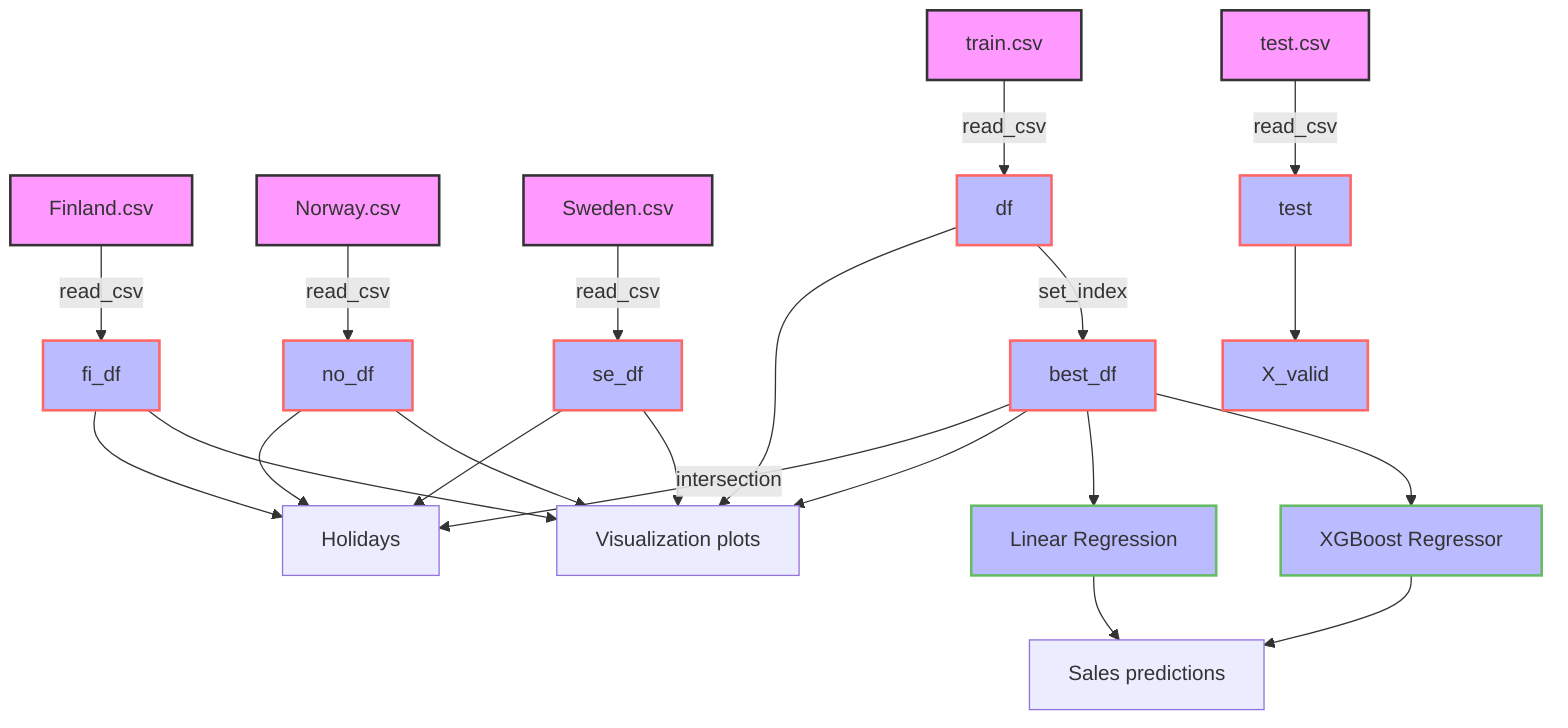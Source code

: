 flowchart TD
    %% Data sources
    A1[Finland.csv] -->|read_csv| B1[fi_df]
    A2[Norway.csv] -->|read_csv| B2[no_df]
    A3[Sweden.csv] -->|read_csv| B3[se_df]
    A4[train.csv] -->|read_csv| B4[df]
    A5[test.csv] -->|read_csv| B5[test]
    
    %% Data transformations and flows
    B1 --> C1[Holidays]
    B2 --> C1
    B3 --> C1
    B1 & B2 & B3 & B4 --> C2[Visualization plots]
    B4 -->|set_index| D1[best_df]
    D1 -->|intersection| C1
    D1 --> C2
    B5 --> E1[X_valid]
    
    %% Machine Learning Models
    D1 --> F1[Linear Regression]
    D1 --> F2[XGBoost Regressor]

    F1 & F2 --> G1[Sales predictions]

    classDef dataSource fill:#f9f,stroke:#333,stroke-width:2px;
    classDef dataTransformation fill:#bbf,stroke:#f66,stroke-width:2px;
    classDef model fill:#bbf,stroke:#6b6,stroke-width:2px;
    
    class A1,A2,A3,A4,A5 dataSource;
    class B1,B2,B3,B4,B5,D1,E1 dataTransformation;
    class F1,F2 model;